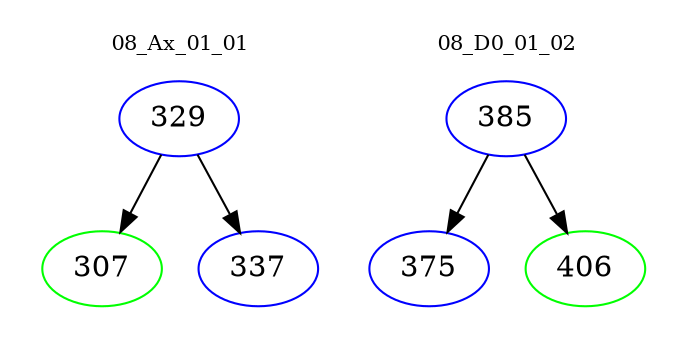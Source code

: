 digraph{
subgraph cluster_0 {
color = white
label = "08_Ax_01_01";
fontsize=10;
T0_329 [label="329", color="blue"]
T0_329 -> T0_307 [color="black"]
T0_307 [label="307", color="green"]
T0_329 -> T0_337 [color="black"]
T0_337 [label="337", color="blue"]
}
subgraph cluster_1 {
color = white
label = "08_D0_01_02";
fontsize=10;
T1_385 [label="385", color="blue"]
T1_385 -> T1_375 [color="black"]
T1_375 [label="375", color="blue"]
T1_385 -> T1_406 [color="black"]
T1_406 [label="406", color="green"]
}
}

